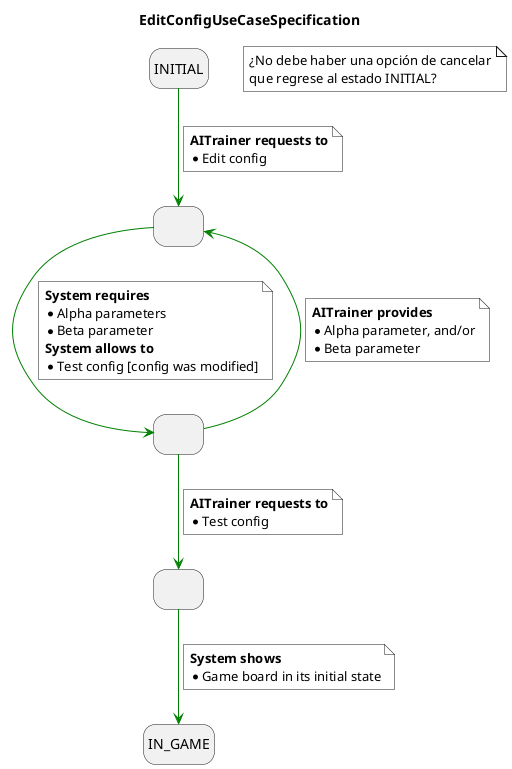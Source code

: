 @startuml EditConfigUseCaseSpecification
title EditConfigUseCaseSpecification
skinparam NoteBackgroundColor white
hide empty description

state state1 as " "
state state2 as " "
state state3 as " "


INITIAL -[#green]-> state1
note on link #white
  <b>AITrainer requests to
  * Edit config
end note

state1 -[#green]-> state2
note on link #white
  <b>System requires
  * Alpha parameters
  * Beta parameter
  <b>System allows to
  * Test config [config was modified]
end note

state2 -[#green]-> state1
note on link #white
  <b>AITrainer provides
  * Alpha parameter, and/or
  * Beta parameter
end note

state2 -[#green]-> state3
note on link #white
  <b>AITrainer requests to
  * Test config
end note

state3 -[#green]-> IN_GAME
note on link #white
  <b>System shows
  * Game board in its initial state
end note

note as note
  ¿No debe haber una opción de cancelar
  que regrese al estado INITIAL?
end note

@enduml